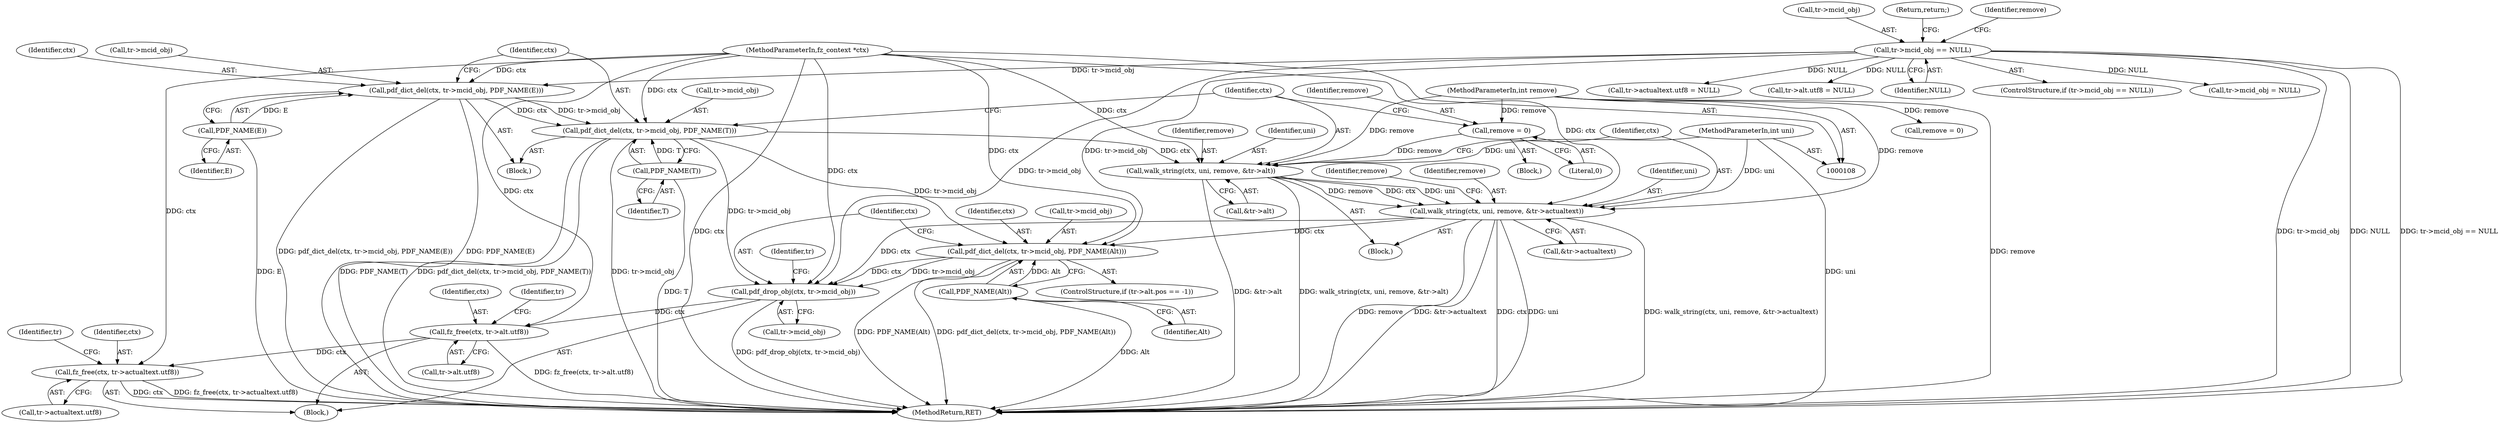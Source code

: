 digraph "0_ghostscript_97096297d409ec6f206298444ba00719607e8ba8@API" {
"1000208" [label="(Call,fz_free(ctx, tr->alt.utf8))"];
"1000198" [label="(Call,pdf_drop_obj(ctx, tr->mcid_obj))"];
"1000171" [label="(Call,walk_string(ctx, uni, remove, &tr->actualtext))"];
"1000163" [label="(Call,walk_string(ctx, uni, remove, &tr->alt))"];
"1000132" [label="(Call,pdf_dict_del(ctx, tr->mcid_obj, PDF_NAME(T)))"];
"1000125" [label="(Call,pdf_dict_del(ctx, tr->mcid_obj, PDF_NAME(E)))"];
"1000109" [label="(MethodParameterIn,fz_context *ctx)"];
"1000116" [label="(Call,tr->mcid_obj == NULL)"];
"1000130" [label="(Call,PDF_NAME(E))"];
"1000137" [label="(Call,PDF_NAME(T))"];
"1000112" [label="(MethodParameterIn,int uni)"];
"1000160" [label="(Call,remove = 0)"];
"1000113" [label="(MethodParameterIn,int remove)"];
"1000191" [label="(Call,pdf_dict_del(ctx, tr->mcid_obj, PDF_NAME(Alt)))"];
"1000196" [label="(Call,PDF_NAME(Alt))"];
"1000222" [label="(Call,fz_free(ctx, tr->actualtext.utf8))"];
"1000208" [label="(Call,fz_free(ctx, tr->alt.utf8))"];
"1000156" [label="(Block,)"];
"1000229" [label="(Call,tr->actualtext.utf8 = NULL)"];
"1000215" [label="(Call,tr->alt.utf8 = NULL)"];
"1000162" [label="(Literal,0)"];
"1000222" [label="(Call,fz_free(ctx, tr->actualtext.utf8))"];
"1000112" [label="(MethodParameterIn,int uni)"];
"1000114" [label="(Block,)"];
"1000163" [label="(Call,walk_string(ctx, uni, remove, &tr->alt))"];
"1000237" [label="(MethodReturn,RET)"];
"1000192" [label="(Identifier,ctx)"];
"1000116" [label="(Call,tr->mcid_obj == NULL)"];
"1000165" [label="(Identifier,uni)"];
"1000191" [label="(Call,pdf_dict_del(ctx, tr->mcid_obj, PDF_NAME(Alt)))"];
"1000117" [label="(Call,tr->mcid_obj)"];
"1000166" [label="(Identifier,remove)"];
"1000121" [label="(Return,return;)"];
"1000171" [label="(Call,walk_string(ctx, uni, remove, &tr->actualtext))"];
"1000137" [label="(Call,PDF_NAME(T))"];
"1000127" [label="(Call,tr->mcid_obj)"];
"1000210" [label="(Call,tr->alt.utf8)"];
"1000120" [label="(Identifier,NULL)"];
"1000173" [label="(Identifier,uni)"];
"1000131" [label="(Identifier,E)"];
"1000115" [label="(ControlStructure,if (tr->mcid_obj == NULL))"];
"1000160" [label="(Call,remove = 0)"];
"1000172" [label="(Identifier,ctx)"];
"1000218" [label="(Identifier,tr)"];
"1000157" [label="(Call,remove = 0)"];
"1000224" [label="(Call,tr->actualtext.utf8)"];
"1000203" [label="(Call,tr->mcid_obj = NULL)"];
"1000126" [label="(Identifier,ctx)"];
"1000232" [label="(Identifier,tr)"];
"1000161" [label="(Identifier,remove)"];
"1000193" [label="(Call,tr->mcid_obj)"];
"1000182" [label="(ControlStructure,if (tr->alt.pos == -1))"];
"1000223" [label="(Identifier,ctx)"];
"1000164" [label="(Identifier,ctx)"];
"1000125" [label="(Call,pdf_dict_del(ctx, tr->mcid_obj, PDF_NAME(E)))"];
"1000130" [label="(Call,PDF_NAME(E))"];
"1000205" [label="(Identifier,tr)"];
"1000180" [label="(Identifier,remove)"];
"1000181" [label="(Block,)"];
"1000138" [label="(Identifier,T)"];
"1000167" [label="(Call,&tr->alt)"];
"1000174" [label="(Identifier,remove)"];
"1000175" [label="(Call,&tr->actualtext)"];
"1000123" [label="(Identifier,remove)"];
"1000196" [label="(Call,PDF_NAME(Alt))"];
"1000200" [label="(Call,tr->mcid_obj)"];
"1000124" [label="(Block,)"];
"1000198" [label="(Call,pdf_drop_obj(ctx, tr->mcid_obj))"];
"1000197" [label="(Identifier,Alt)"];
"1000209" [label="(Identifier,ctx)"];
"1000133" [label="(Identifier,ctx)"];
"1000199" [label="(Identifier,ctx)"];
"1000113" [label="(MethodParameterIn,int remove)"];
"1000132" [label="(Call,pdf_dict_del(ctx, tr->mcid_obj, PDF_NAME(T)))"];
"1000109" [label="(MethodParameterIn,fz_context *ctx)"];
"1000134" [label="(Call,tr->mcid_obj)"];
"1000208" -> "1000181"  [label="AST: "];
"1000208" -> "1000210"  [label="CFG: "];
"1000209" -> "1000208"  [label="AST: "];
"1000210" -> "1000208"  [label="AST: "];
"1000218" -> "1000208"  [label="CFG: "];
"1000208" -> "1000237"  [label="DDG: fz_free(ctx, tr->alt.utf8)"];
"1000198" -> "1000208"  [label="DDG: ctx"];
"1000109" -> "1000208"  [label="DDG: ctx"];
"1000208" -> "1000222"  [label="DDG: ctx"];
"1000198" -> "1000181"  [label="AST: "];
"1000198" -> "1000200"  [label="CFG: "];
"1000199" -> "1000198"  [label="AST: "];
"1000200" -> "1000198"  [label="AST: "];
"1000205" -> "1000198"  [label="CFG: "];
"1000198" -> "1000237"  [label="DDG: pdf_drop_obj(ctx, tr->mcid_obj)"];
"1000171" -> "1000198"  [label="DDG: ctx"];
"1000191" -> "1000198"  [label="DDG: ctx"];
"1000191" -> "1000198"  [label="DDG: tr->mcid_obj"];
"1000109" -> "1000198"  [label="DDG: ctx"];
"1000116" -> "1000198"  [label="DDG: tr->mcid_obj"];
"1000132" -> "1000198"  [label="DDG: tr->mcid_obj"];
"1000171" -> "1000114"  [label="AST: "];
"1000171" -> "1000175"  [label="CFG: "];
"1000172" -> "1000171"  [label="AST: "];
"1000173" -> "1000171"  [label="AST: "];
"1000174" -> "1000171"  [label="AST: "];
"1000175" -> "1000171"  [label="AST: "];
"1000180" -> "1000171"  [label="CFG: "];
"1000171" -> "1000237"  [label="DDG: ctx"];
"1000171" -> "1000237"  [label="DDG: uni"];
"1000171" -> "1000237"  [label="DDG: walk_string(ctx, uni, remove, &tr->actualtext)"];
"1000171" -> "1000237"  [label="DDG: remove"];
"1000171" -> "1000237"  [label="DDG: &tr->actualtext"];
"1000163" -> "1000171"  [label="DDG: ctx"];
"1000163" -> "1000171"  [label="DDG: uni"];
"1000163" -> "1000171"  [label="DDG: remove"];
"1000109" -> "1000171"  [label="DDG: ctx"];
"1000112" -> "1000171"  [label="DDG: uni"];
"1000113" -> "1000171"  [label="DDG: remove"];
"1000171" -> "1000191"  [label="DDG: ctx"];
"1000163" -> "1000114"  [label="AST: "];
"1000163" -> "1000167"  [label="CFG: "];
"1000164" -> "1000163"  [label="AST: "];
"1000165" -> "1000163"  [label="AST: "];
"1000166" -> "1000163"  [label="AST: "];
"1000167" -> "1000163"  [label="AST: "];
"1000172" -> "1000163"  [label="CFG: "];
"1000163" -> "1000237"  [label="DDG: &tr->alt"];
"1000163" -> "1000237"  [label="DDG: walk_string(ctx, uni, remove, &tr->alt)"];
"1000132" -> "1000163"  [label="DDG: ctx"];
"1000109" -> "1000163"  [label="DDG: ctx"];
"1000112" -> "1000163"  [label="DDG: uni"];
"1000160" -> "1000163"  [label="DDG: remove"];
"1000113" -> "1000163"  [label="DDG: remove"];
"1000132" -> "1000124"  [label="AST: "];
"1000132" -> "1000137"  [label="CFG: "];
"1000133" -> "1000132"  [label="AST: "];
"1000134" -> "1000132"  [label="AST: "];
"1000137" -> "1000132"  [label="AST: "];
"1000164" -> "1000132"  [label="CFG: "];
"1000132" -> "1000237"  [label="DDG: pdf_dict_del(ctx, tr->mcid_obj, PDF_NAME(T))"];
"1000132" -> "1000237"  [label="DDG: tr->mcid_obj"];
"1000132" -> "1000237"  [label="DDG: PDF_NAME(T)"];
"1000125" -> "1000132"  [label="DDG: ctx"];
"1000125" -> "1000132"  [label="DDG: tr->mcid_obj"];
"1000109" -> "1000132"  [label="DDG: ctx"];
"1000137" -> "1000132"  [label="DDG: T"];
"1000132" -> "1000191"  [label="DDG: tr->mcid_obj"];
"1000125" -> "1000124"  [label="AST: "];
"1000125" -> "1000130"  [label="CFG: "];
"1000126" -> "1000125"  [label="AST: "];
"1000127" -> "1000125"  [label="AST: "];
"1000130" -> "1000125"  [label="AST: "];
"1000133" -> "1000125"  [label="CFG: "];
"1000125" -> "1000237"  [label="DDG: PDF_NAME(E)"];
"1000125" -> "1000237"  [label="DDG: pdf_dict_del(ctx, tr->mcid_obj, PDF_NAME(E))"];
"1000109" -> "1000125"  [label="DDG: ctx"];
"1000116" -> "1000125"  [label="DDG: tr->mcid_obj"];
"1000130" -> "1000125"  [label="DDG: E"];
"1000109" -> "1000108"  [label="AST: "];
"1000109" -> "1000237"  [label="DDG: ctx"];
"1000109" -> "1000191"  [label="DDG: ctx"];
"1000109" -> "1000222"  [label="DDG: ctx"];
"1000116" -> "1000115"  [label="AST: "];
"1000116" -> "1000120"  [label="CFG: "];
"1000117" -> "1000116"  [label="AST: "];
"1000120" -> "1000116"  [label="AST: "];
"1000121" -> "1000116"  [label="CFG: "];
"1000123" -> "1000116"  [label="CFG: "];
"1000116" -> "1000237"  [label="DDG: tr->mcid_obj"];
"1000116" -> "1000237"  [label="DDG: NULL"];
"1000116" -> "1000237"  [label="DDG: tr->mcid_obj == NULL"];
"1000116" -> "1000191"  [label="DDG: tr->mcid_obj"];
"1000116" -> "1000203"  [label="DDG: NULL"];
"1000116" -> "1000215"  [label="DDG: NULL"];
"1000116" -> "1000229"  [label="DDG: NULL"];
"1000130" -> "1000131"  [label="CFG: "];
"1000131" -> "1000130"  [label="AST: "];
"1000130" -> "1000237"  [label="DDG: E"];
"1000137" -> "1000138"  [label="CFG: "];
"1000138" -> "1000137"  [label="AST: "];
"1000137" -> "1000237"  [label="DDG: T"];
"1000112" -> "1000108"  [label="AST: "];
"1000112" -> "1000237"  [label="DDG: uni"];
"1000160" -> "1000156"  [label="AST: "];
"1000160" -> "1000162"  [label="CFG: "];
"1000161" -> "1000160"  [label="AST: "];
"1000162" -> "1000160"  [label="AST: "];
"1000164" -> "1000160"  [label="CFG: "];
"1000113" -> "1000160"  [label="DDG: remove"];
"1000113" -> "1000108"  [label="AST: "];
"1000113" -> "1000237"  [label="DDG: remove"];
"1000113" -> "1000157"  [label="DDG: remove"];
"1000191" -> "1000182"  [label="AST: "];
"1000191" -> "1000196"  [label="CFG: "];
"1000192" -> "1000191"  [label="AST: "];
"1000193" -> "1000191"  [label="AST: "];
"1000196" -> "1000191"  [label="AST: "];
"1000199" -> "1000191"  [label="CFG: "];
"1000191" -> "1000237"  [label="DDG: pdf_dict_del(ctx, tr->mcid_obj, PDF_NAME(Alt))"];
"1000191" -> "1000237"  [label="DDG: PDF_NAME(Alt)"];
"1000196" -> "1000191"  [label="DDG: Alt"];
"1000196" -> "1000197"  [label="CFG: "];
"1000197" -> "1000196"  [label="AST: "];
"1000196" -> "1000237"  [label="DDG: Alt"];
"1000222" -> "1000181"  [label="AST: "];
"1000222" -> "1000224"  [label="CFG: "];
"1000223" -> "1000222"  [label="AST: "];
"1000224" -> "1000222"  [label="AST: "];
"1000232" -> "1000222"  [label="CFG: "];
"1000222" -> "1000237"  [label="DDG: ctx"];
"1000222" -> "1000237"  [label="DDG: fz_free(ctx, tr->actualtext.utf8)"];
}
